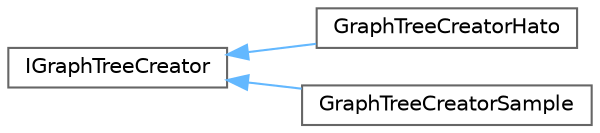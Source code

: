 digraph "クラス階層図"
{
 // LATEX_PDF_SIZE
  bgcolor="transparent";
  edge [fontname=Helvetica,fontsize=10,labelfontname=Helvetica,labelfontsize=10];
  node [fontname=Helvetica,fontsize=10,shape=box,height=0.2,width=0.4];
  rankdir="LR";
  Node0 [id="Node000000",label="IGraphTreeCreator",height=0.2,width=0.4,color="grey40", fillcolor="white", style="filled",URL="$class_i_graph_tree_creator.html",tooltip="グラフ木を作成するクラスのインターフェース．実体は作成できないのでこれを継承してたクラスを使うこと．"];
  Node0 -> Node1 [id="edge9_Node000000_Node000001",dir="back",color="steelblue1",style="solid",tooltip=" "];
  Node1 [id="Node000001",label="GraphTreeCreatorHato",height=0.2,width=0.4,color="grey40", fillcolor="white", style="filled",URL="$class_graph_tree_creator_hato.html",tooltip="波東さんのグラフを作成するプログラムを移植したもの"];
  Node0 -> Node2 [id="edge10_Node000000_Node000002",dir="back",color="steelblue1",style="solid",tooltip=" "];
  Node2 [id="Node000002",label="GraphTreeCreatorSample",height=0.2,width=0.4,color="grey40", fillcolor="white", style="filled",URL="$class_graph_tree_creator_sample.html",tooltip="グラフを作成するクラスのサンプルです．テキトーにグラフを作成します．"];
}
